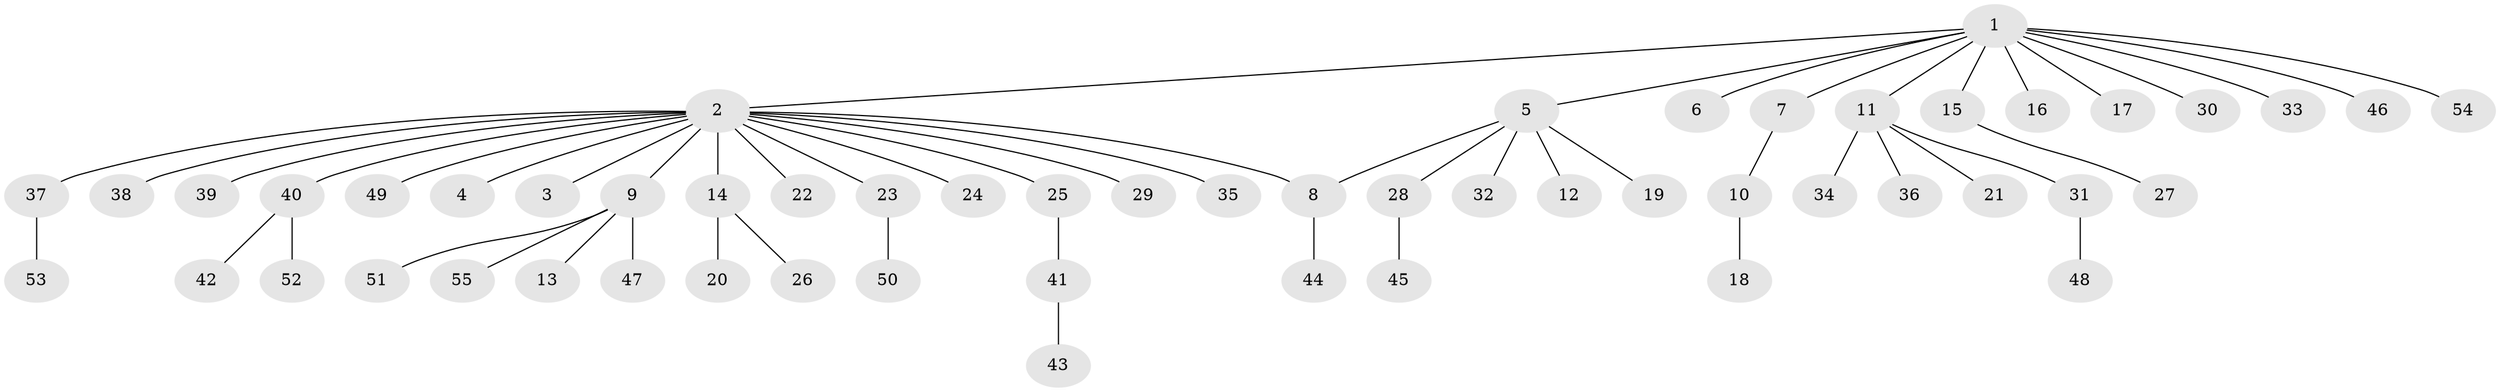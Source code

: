 // Generated by graph-tools (version 1.1) at 2025/35/03/09/25 02:35:35]
// undirected, 55 vertices, 55 edges
graph export_dot {
graph [start="1"]
  node [color=gray90,style=filled];
  1;
  2;
  3;
  4;
  5;
  6;
  7;
  8;
  9;
  10;
  11;
  12;
  13;
  14;
  15;
  16;
  17;
  18;
  19;
  20;
  21;
  22;
  23;
  24;
  25;
  26;
  27;
  28;
  29;
  30;
  31;
  32;
  33;
  34;
  35;
  36;
  37;
  38;
  39;
  40;
  41;
  42;
  43;
  44;
  45;
  46;
  47;
  48;
  49;
  50;
  51;
  52;
  53;
  54;
  55;
  1 -- 2;
  1 -- 5;
  1 -- 6;
  1 -- 7;
  1 -- 11;
  1 -- 15;
  1 -- 16;
  1 -- 17;
  1 -- 30;
  1 -- 33;
  1 -- 46;
  1 -- 54;
  2 -- 3;
  2 -- 4;
  2 -- 8;
  2 -- 9;
  2 -- 14;
  2 -- 22;
  2 -- 23;
  2 -- 24;
  2 -- 25;
  2 -- 29;
  2 -- 35;
  2 -- 37;
  2 -- 38;
  2 -- 39;
  2 -- 40;
  2 -- 49;
  5 -- 8;
  5 -- 12;
  5 -- 19;
  5 -- 28;
  5 -- 32;
  7 -- 10;
  8 -- 44;
  9 -- 13;
  9 -- 47;
  9 -- 51;
  9 -- 55;
  10 -- 18;
  11 -- 21;
  11 -- 31;
  11 -- 34;
  11 -- 36;
  14 -- 20;
  14 -- 26;
  15 -- 27;
  23 -- 50;
  25 -- 41;
  28 -- 45;
  31 -- 48;
  37 -- 53;
  40 -- 42;
  40 -- 52;
  41 -- 43;
}
